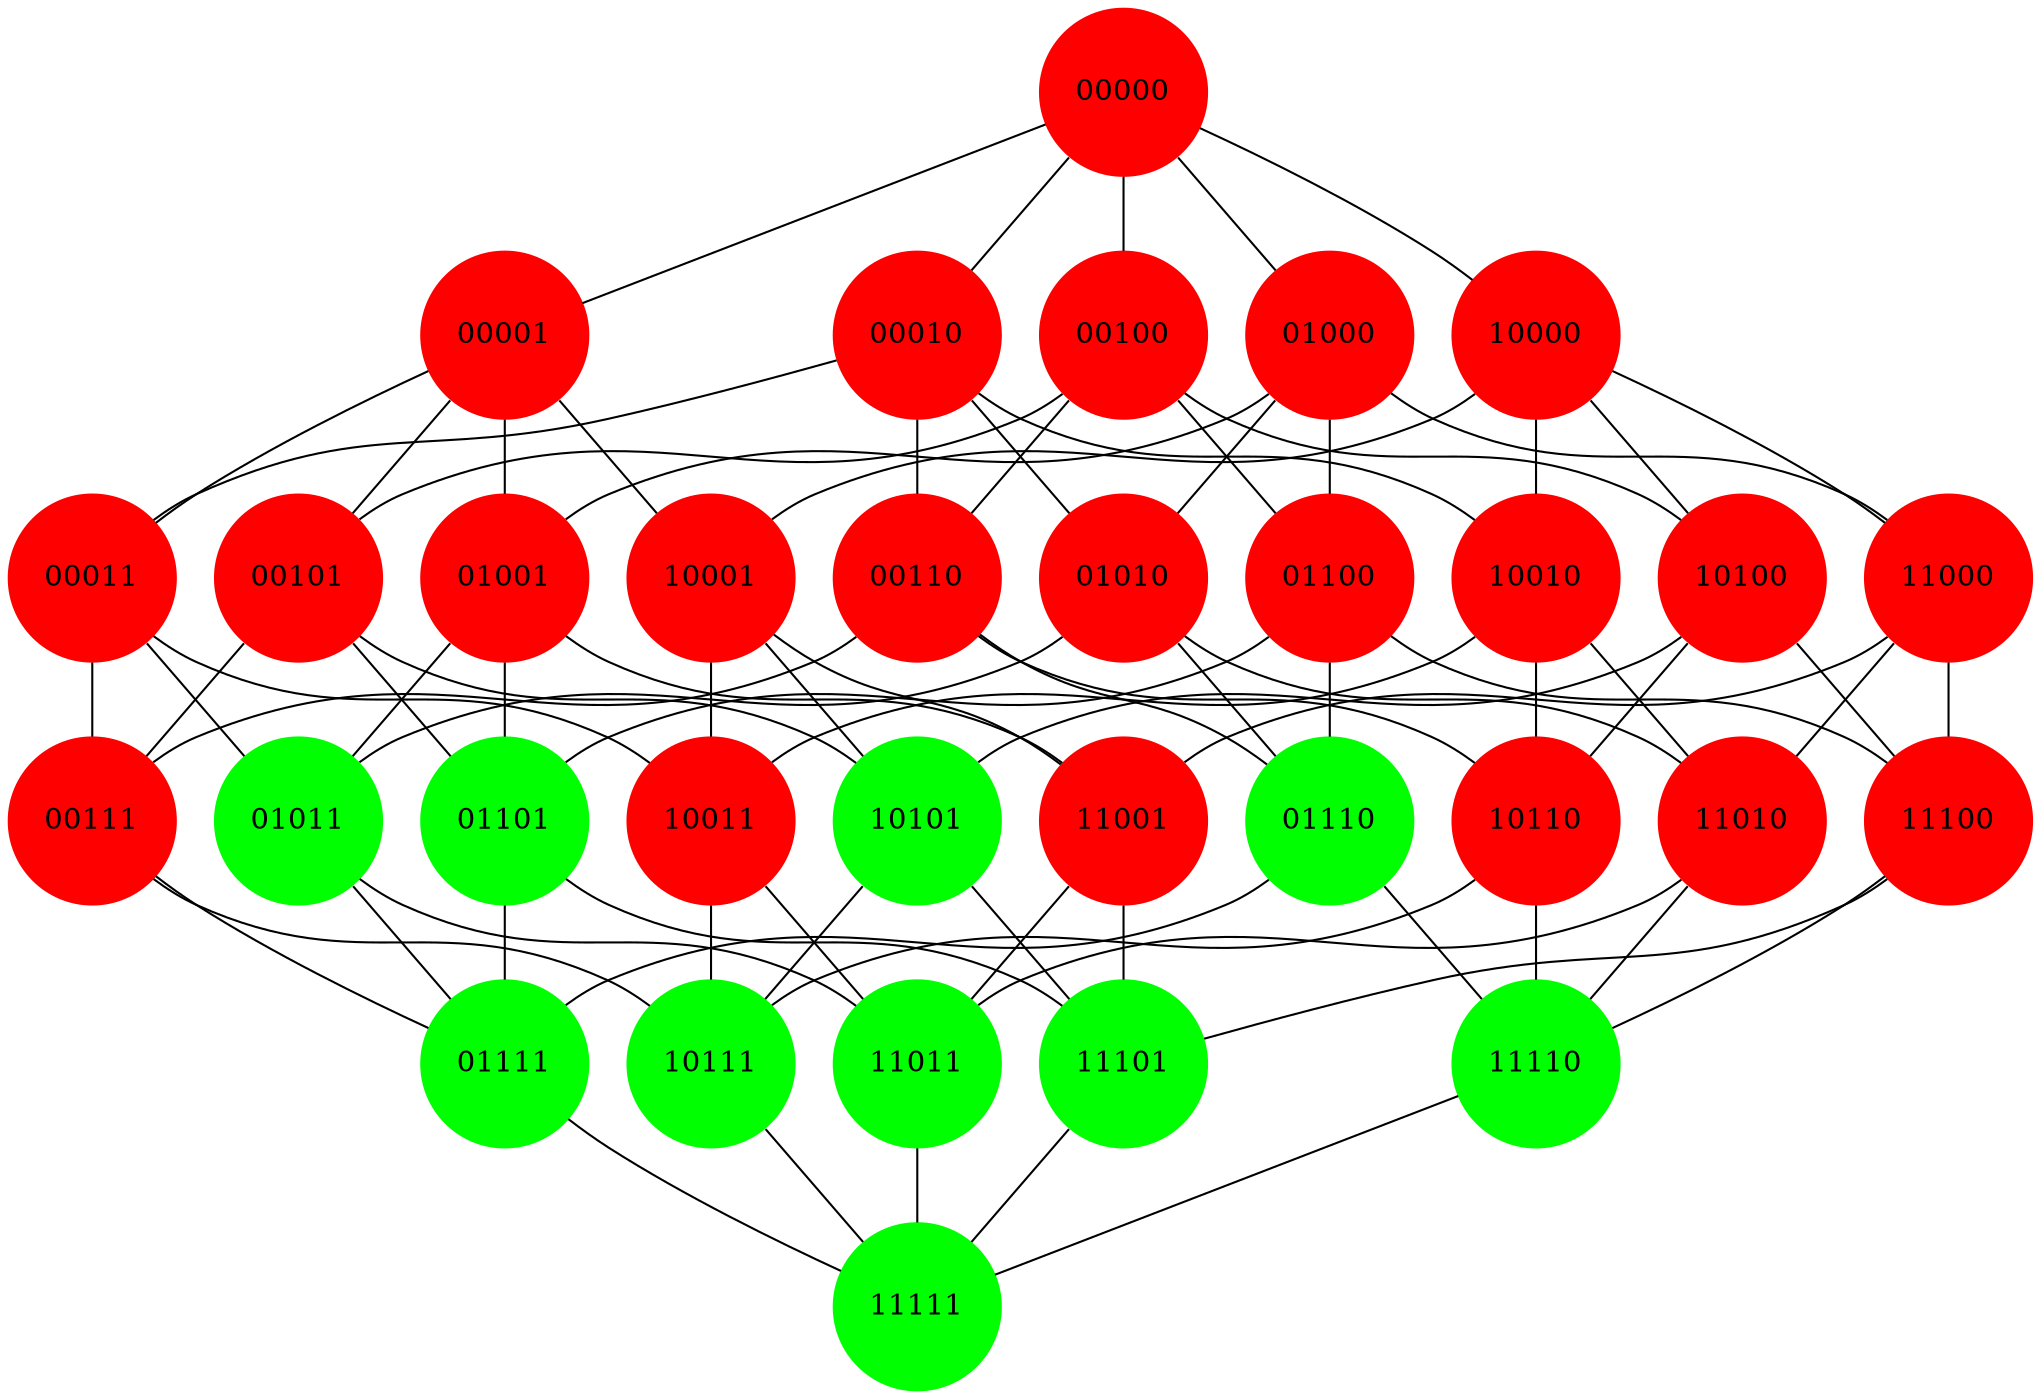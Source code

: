 digraph{
        rankdir=BT
        node[shape=circle, style=filled, label=""]
        edge[dir=none]
11111 [ color = green, label = "11111"]
01111 [ color = green, label = "01111"]
10111 [ color = green, label = "10111"]
11011 [ color = green, label = "11011"]
11101 [ color = green, label = "11101"]
11110 [ color = green, label = "11110"]
00111 [ color = red, label = "00111"]
01011 [ color = green, label = "01011"]
01101 [ color = green, label = "01101"]
01110 [ color = green, label = "01110"]
10011 [ color = red, label = "10011"]
10101 [ color = green, label = "10101"]
10110 [ color = red, label = "10110"]
11001 [ color = red, label = "11001"]
11010 [ color = red, label = "11010"]
11100 [ color = red, label = "11100"]
00011 [ color = red, label = "00011"]
00101 [ color = red, label = "00101"]
00110 [ color = red, label = "00110"]
01001 [ color = red, label = "01001"]
01010 [ color = red, label = "01010"]
01100 [ color = red, label = "01100"]
10001 [ color = red, label = "10001"]
10010 [ color = red, label = "10010"]
10100 [ color = red, label = "10100"]
11000 [ color = red, label = "11000"]
00001 [ color = red, label = "00001"]
00010 [ color = red, label = "00010"]
00100 [ color = red, label = "00100"]
01000 [ color = red, label = "01000"]
10000 [ color = red, label = "10000"]
00000 [ color = red, label = "00000"]
11111 -> 01111
11111 -> 10111
11111 -> 11011
11111 -> 11101
11111 -> 11110
01111 -> 00111
10111 -> 00111
01111 -> 01011
11011 -> 01011
01111 -> 01101
11101 -> 01101
01111 -> 01110
11110 -> 01110
10111 -> 10011
11011 -> 10011
10111 -> 10101
11101 -> 10101
10111 -> 10110
11110 -> 10110
11011 -> 11001
11101 -> 11001
11011 -> 11010
11110 -> 11010
11101 -> 11100
11110 -> 11100
00111 -> 00011
01011 -> 00011
10011 -> 00011
00111 -> 00101
01101 -> 00101
10101 -> 00101
00111 -> 00110
01110 -> 00110
10110 -> 00110
01011 -> 01001
01101 -> 01001
11001 -> 01001
01011 -> 01010
01110 -> 01010
11010 -> 01010
01101 -> 01100
01110 -> 01100
11100 -> 01100
10011 -> 10001
10101 -> 10001
11001 -> 10001
10011 -> 10010
10110 -> 10010
11010 -> 10010
10101 -> 10100
10110 -> 10100
11100 -> 10100
11001 -> 11000
11010 -> 11000
11100 -> 11000
00011 -> 00001
00101 -> 00001
01001 -> 00001
10001 -> 00001
00011 -> 00010
00110 -> 00010
01010 -> 00010
10010 -> 00010
00101 -> 00100
00110 -> 00100
01100 -> 00100
10100 -> 00100
01001 -> 01000
01010 -> 01000
01100 -> 01000
11000 -> 01000
10001 -> 10000
10010 -> 10000
10100 -> 10000
11000 -> 10000
00001 -> 00000
00010 -> 00000
00100 -> 00000
01000 -> 00000
10000 -> 00000
}